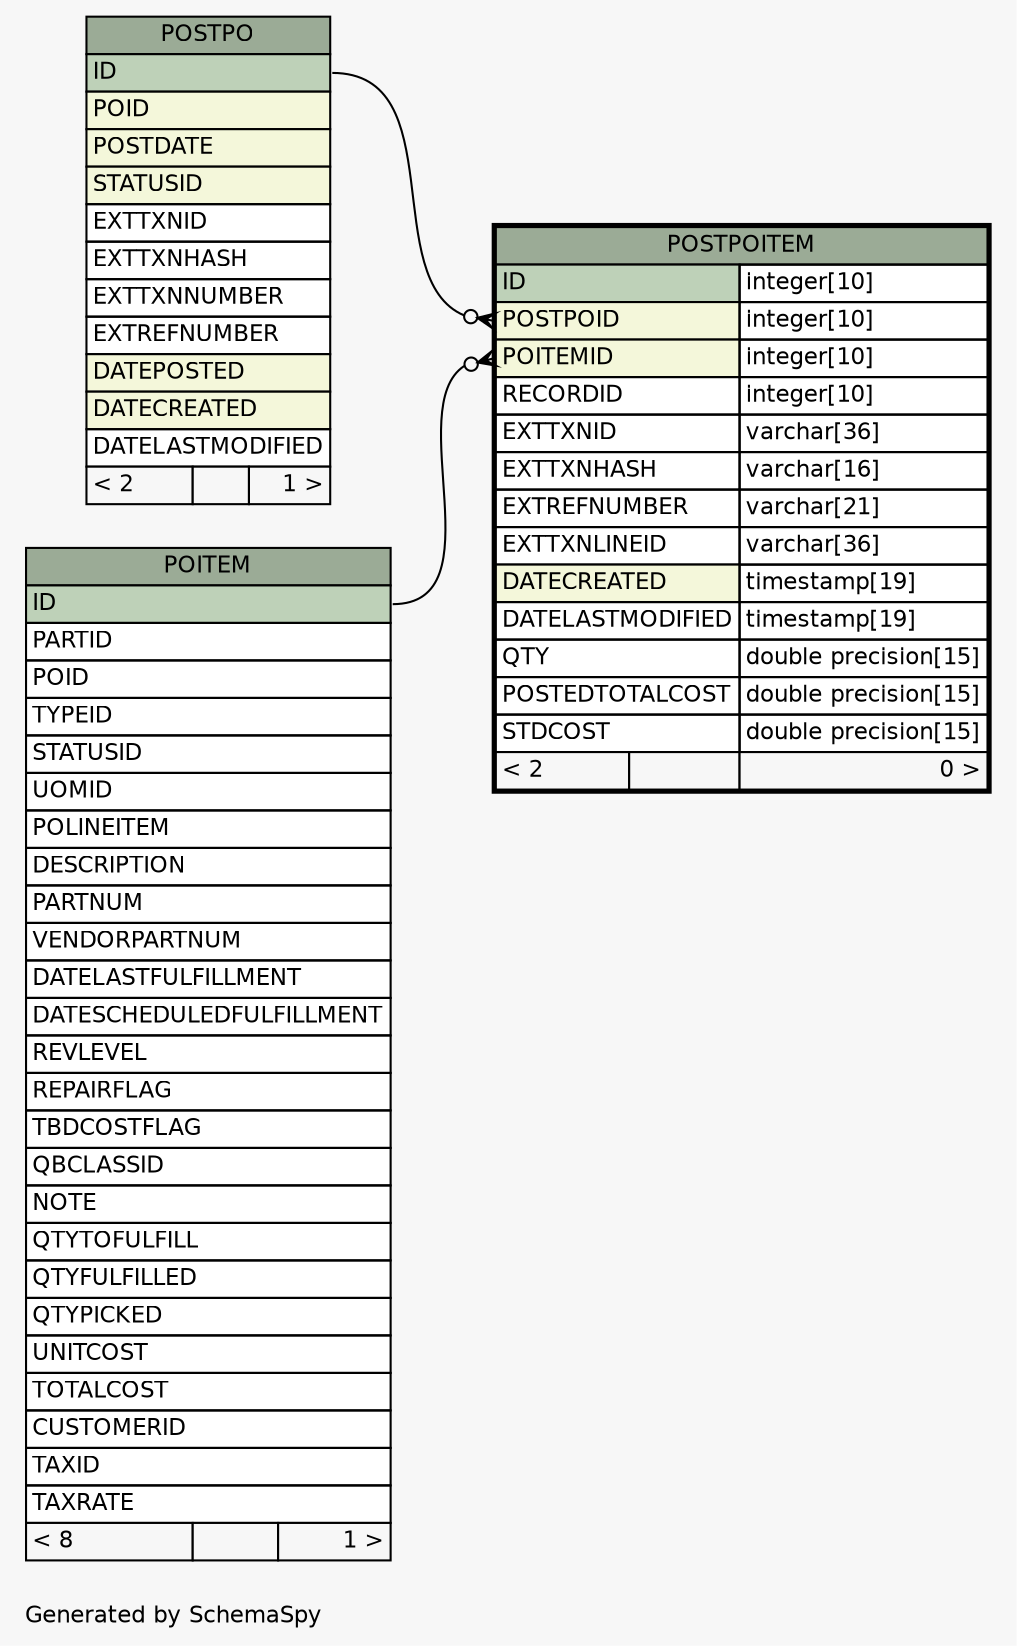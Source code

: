 // dot 2.26.3 on Linux 3.5.0-34-generic
// SchemaSpy rev 590
digraph "oneDegreeRelationshipsDiagram" {
  graph [
    rankdir="RL"
    bgcolor="#f7f7f7"
    label="\nGenerated by SchemaSpy"
    labeljust="l"
    nodesep="0.18"
    ranksep="0.46"
    fontname="Helvetica"
    fontsize="11"
  ];
  node [
    fontname="Helvetica"
    fontsize="11"
    shape="plaintext"
  ];
  edge [
    arrowsize="0.8"
  ];
  "POSTPOITEM":"POITEMID":w -> "POITEM":"ID":e [arrowhead=none dir=back arrowtail=crowodot];
  "POSTPOITEM":"POSTPOID":w -> "POSTPO":"ID":e [arrowhead=none dir=back arrowtail=crowodot];
  "POITEM" [
    label=<
    <TABLE BORDER="0" CELLBORDER="1" CELLSPACING="0" BGCOLOR="#ffffff">
      <TR><TD COLSPAN="3" BGCOLOR="#9bab96" ALIGN="CENTER">POITEM</TD></TR>
      <TR><TD PORT="ID" COLSPAN="3" BGCOLOR="#bed1b8" ALIGN="LEFT">ID</TD></TR>
      <TR><TD PORT="PARTID" COLSPAN="3" ALIGN="LEFT">PARTID</TD></TR>
      <TR><TD PORT="POID" COLSPAN="3" ALIGN="LEFT">POID</TD></TR>
      <TR><TD PORT="TYPEID" COLSPAN="3" ALIGN="LEFT">TYPEID</TD></TR>
      <TR><TD PORT="STATUSID" COLSPAN="3" ALIGN="LEFT">STATUSID</TD></TR>
      <TR><TD PORT="UOMID" COLSPAN="3" ALIGN="LEFT">UOMID</TD></TR>
      <TR><TD PORT="POLINEITEM" COLSPAN="3" ALIGN="LEFT">POLINEITEM</TD></TR>
      <TR><TD PORT="DESCRIPTION" COLSPAN="3" ALIGN="LEFT">DESCRIPTION</TD></TR>
      <TR><TD PORT="PARTNUM" COLSPAN="3" ALIGN="LEFT">PARTNUM</TD></TR>
      <TR><TD PORT="VENDORPARTNUM" COLSPAN="3" ALIGN="LEFT">VENDORPARTNUM</TD></TR>
      <TR><TD PORT="DATELASTFULFILLMENT" COLSPAN="3" ALIGN="LEFT">DATELASTFULFILLMENT</TD></TR>
      <TR><TD PORT="DATESCHEDULEDFULFILLMENT" COLSPAN="3" ALIGN="LEFT">DATESCHEDULEDFULFILLMENT</TD></TR>
      <TR><TD PORT="REVLEVEL" COLSPAN="3" ALIGN="LEFT">REVLEVEL</TD></TR>
      <TR><TD PORT="REPAIRFLAG" COLSPAN="3" ALIGN="LEFT">REPAIRFLAG</TD></TR>
      <TR><TD PORT="TBDCOSTFLAG" COLSPAN="3" ALIGN="LEFT">TBDCOSTFLAG</TD></TR>
      <TR><TD PORT="QBCLASSID" COLSPAN="3" ALIGN="LEFT">QBCLASSID</TD></TR>
      <TR><TD PORT="NOTE" COLSPAN="3" ALIGN="LEFT">NOTE</TD></TR>
      <TR><TD PORT="QTYTOFULFILL" COLSPAN="3" ALIGN="LEFT">QTYTOFULFILL</TD></TR>
      <TR><TD PORT="QTYFULFILLED" COLSPAN="3" ALIGN="LEFT">QTYFULFILLED</TD></TR>
      <TR><TD PORT="QTYPICKED" COLSPAN="3" ALIGN="LEFT">QTYPICKED</TD></TR>
      <TR><TD PORT="UNITCOST" COLSPAN="3" ALIGN="LEFT">UNITCOST</TD></TR>
      <TR><TD PORT="TOTALCOST" COLSPAN="3" ALIGN="LEFT">TOTALCOST</TD></TR>
      <TR><TD PORT="CUSTOMERID" COLSPAN="3" ALIGN="LEFT">CUSTOMERID</TD></TR>
      <TR><TD PORT="TAXID" COLSPAN="3" ALIGN="LEFT">TAXID</TD></TR>
      <TR><TD PORT="TAXRATE" COLSPAN="3" ALIGN="LEFT">TAXRATE</TD></TR>
      <TR><TD ALIGN="LEFT" BGCOLOR="#f7f7f7">&lt; 8</TD><TD ALIGN="RIGHT" BGCOLOR="#f7f7f7">  </TD><TD ALIGN="RIGHT" BGCOLOR="#f7f7f7">1 &gt;</TD></TR>
    </TABLE>>
    URL="POITEM.html"
    tooltip="POITEM"
  ];
  "POSTPO" [
    label=<
    <TABLE BORDER="0" CELLBORDER="1" CELLSPACING="0" BGCOLOR="#ffffff">
      <TR><TD COLSPAN="3" BGCOLOR="#9bab96" ALIGN="CENTER">POSTPO</TD></TR>
      <TR><TD PORT="ID" COLSPAN="3" BGCOLOR="#bed1b8" ALIGN="LEFT">ID</TD></TR>
      <TR><TD PORT="POID" COLSPAN="3" BGCOLOR="#f4f7da" ALIGN="LEFT">POID</TD></TR>
      <TR><TD PORT="POSTDATE" COLSPAN="3" BGCOLOR="#f4f7da" ALIGN="LEFT">POSTDATE</TD></TR>
      <TR><TD PORT="STATUSID" COLSPAN="3" BGCOLOR="#f4f7da" ALIGN="LEFT">STATUSID</TD></TR>
      <TR><TD PORT="EXTTXNID" COLSPAN="3" ALIGN="LEFT">EXTTXNID</TD></TR>
      <TR><TD PORT="EXTTXNHASH" COLSPAN="3" ALIGN="LEFT">EXTTXNHASH</TD></TR>
      <TR><TD PORT="EXTTXNNUMBER" COLSPAN="3" ALIGN="LEFT">EXTTXNNUMBER</TD></TR>
      <TR><TD PORT="EXTREFNUMBER" COLSPAN="3" ALIGN="LEFT">EXTREFNUMBER</TD></TR>
      <TR><TD PORT="DATEPOSTED" COLSPAN="3" BGCOLOR="#f4f7da" ALIGN="LEFT">DATEPOSTED</TD></TR>
      <TR><TD PORT="DATECREATED" COLSPAN="3" BGCOLOR="#f4f7da" ALIGN="LEFT">DATECREATED</TD></TR>
      <TR><TD PORT="DATELASTMODIFIED" COLSPAN="3" ALIGN="LEFT">DATELASTMODIFIED</TD></TR>
      <TR><TD ALIGN="LEFT" BGCOLOR="#f7f7f7">&lt; 2</TD><TD ALIGN="RIGHT" BGCOLOR="#f7f7f7">  </TD><TD ALIGN="RIGHT" BGCOLOR="#f7f7f7">1 &gt;</TD></TR>
    </TABLE>>
    URL="POSTPO.html"
    tooltip="POSTPO"
  ];
  "POSTPOITEM" [
    label=<
    <TABLE BORDER="2" CELLBORDER="1" CELLSPACING="0" BGCOLOR="#ffffff">
      <TR><TD COLSPAN="3" BGCOLOR="#9bab96" ALIGN="CENTER">POSTPOITEM</TD></TR>
      <TR><TD PORT="ID" COLSPAN="2" BGCOLOR="#bed1b8" ALIGN="LEFT">ID</TD><TD PORT="ID.type" ALIGN="LEFT">integer[10]</TD></TR>
      <TR><TD PORT="POSTPOID" COLSPAN="2" BGCOLOR="#f4f7da" ALIGN="LEFT">POSTPOID</TD><TD PORT="POSTPOID.type" ALIGN="LEFT">integer[10]</TD></TR>
      <TR><TD PORT="POITEMID" COLSPAN="2" BGCOLOR="#f4f7da" ALIGN="LEFT">POITEMID</TD><TD PORT="POITEMID.type" ALIGN="LEFT">integer[10]</TD></TR>
      <TR><TD PORT="RECORDID" COLSPAN="2" ALIGN="LEFT">RECORDID</TD><TD PORT="RECORDID.type" ALIGN="LEFT">integer[10]</TD></TR>
      <TR><TD PORT="EXTTXNID" COLSPAN="2" ALIGN="LEFT">EXTTXNID</TD><TD PORT="EXTTXNID.type" ALIGN="LEFT">varchar[36]</TD></TR>
      <TR><TD PORT="EXTTXNHASH" COLSPAN="2" ALIGN="LEFT">EXTTXNHASH</TD><TD PORT="EXTTXNHASH.type" ALIGN="LEFT">varchar[16]</TD></TR>
      <TR><TD PORT="EXTREFNUMBER" COLSPAN="2" ALIGN="LEFT">EXTREFNUMBER</TD><TD PORT="EXTREFNUMBER.type" ALIGN="LEFT">varchar[21]</TD></TR>
      <TR><TD PORT="EXTTXNLINEID" COLSPAN="2" ALIGN="LEFT">EXTTXNLINEID</TD><TD PORT="EXTTXNLINEID.type" ALIGN="LEFT">varchar[36]</TD></TR>
      <TR><TD PORT="DATECREATED" COLSPAN="2" BGCOLOR="#f4f7da" ALIGN="LEFT">DATECREATED</TD><TD PORT="DATECREATED.type" ALIGN="LEFT">timestamp[19]</TD></TR>
      <TR><TD PORT="DATELASTMODIFIED" COLSPAN="2" ALIGN="LEFT">DATELASTMODIFIED</TD><TD PORT="DATELASTMODIFIED.type" ALIGN="LEFT">timestamp[19]</TD></TR>
      <TR><TD PORT="QTY" COLSPAN="2" ALIGN="LEFT">QTY</TD><TD PORT="QTY.type" ALIGN="LEFT">double precision[15]</TD></TR>
      <TR><TD PORT="POSTEDTOTALCOST" COLSPAN="2" ALIGN="LEFT">POSTEDTOTALCOST</TD><TD PORT="POSTEDTOTALCOST.type" ALIGN="LEFT">double precision[15]</TD></TR>
      <TR><TD PORT="STDCOST" COLSPAN="2" ALIGN="LEFT">STDCOST</TD><TD PORT="STDCOST.type" ALIGN="LEFT">double precision[15]</TD></TR>
      <TR><TD ALIGN="LEFT" BGCOLOR="#f7f7f7">&lt; 2</TD><TD ALIGN="RIGHT" BGCOLOR="#f7f7f7">  </TD><TD ALIGN="RIGHT" BGCOLOR="#f7f7f7">0 &gt;</TD></TR>
    </TABLE>>
    URL="POSTPOITEM.html"
    tooltip="POSTPOITEM"
  ];
}
